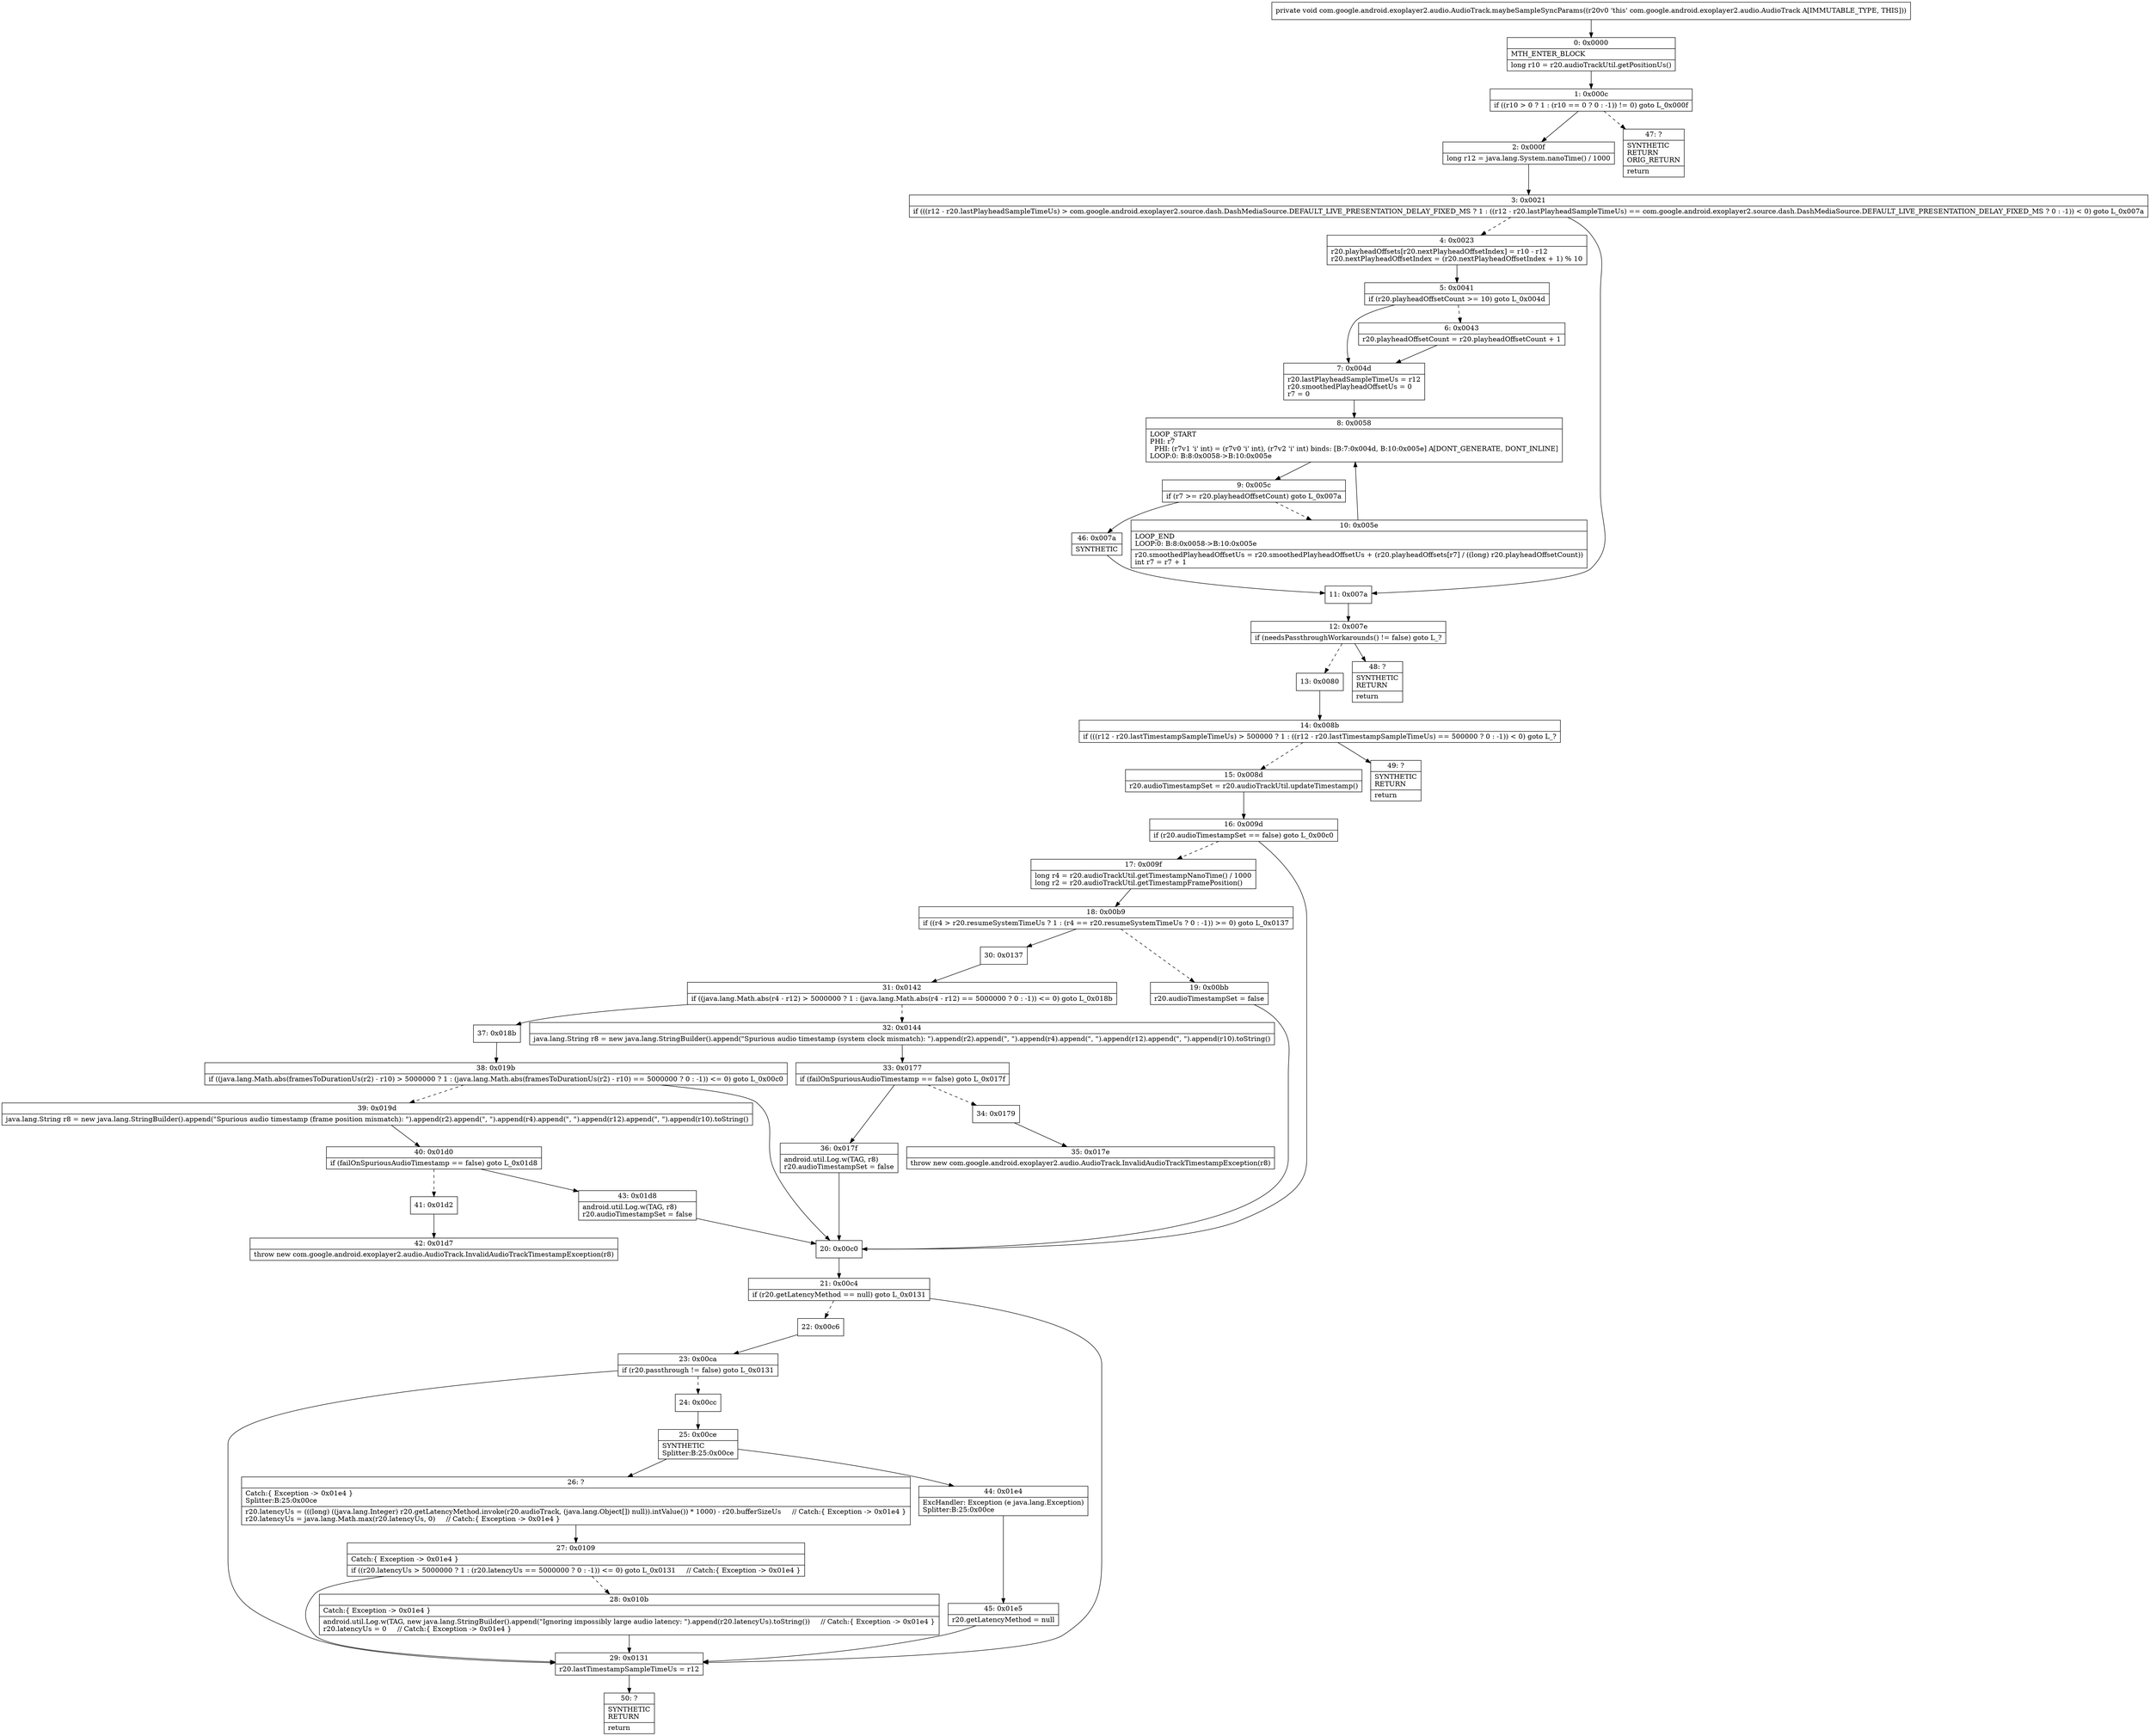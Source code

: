 digraph "CFG forcom.google.android.exoplayer2.audio.AudioTrack.maybeSampleSyncParams()V" {
Node_0 [shape=record,label="{0\:\ 0x0000|MTH_ENTER_BLOCK\l|long r10 = r20.audioTrackUtil.getPositionUs()\l}"];
Node_1 [shape=record,label="{1\:\ 0x000c|if ((r10 \> 0 ? 1 : (r10 == 0 ? 0 : \-1)) != 0) goto L_0x000f\l}"];
Node_2 [shape=record,label="{2\:\ 0x000f|long r12 = java.lang.System.nanoTime() \/ 1000\l}"];
Node_3 [shape=record,label="{3\:\ 0x0021|if (((r12 \- r20.lastPlayheadSampleTimeUs) \> com.google.android.exoplayer2.source.dash.DashMediaSource.DEFAULT_LIVE_PRESENTATION_DELAY_FIXED_MS ? 1 : ((r12 \- r20.lastPlayheadSampleTimeUs) == com.google.android.exoplayer2.source.dash.DashMediaSource.DEFAULT_LIVE_PRESENTATION_DELAY_FIXED_MS ? 0 : \-1)) \< 0) goto L_0x007a\l}"];
Node_4 [shape=record,label="{4\:\ 0x0023|r20.playheadOffsets[r20.nextPlayheadOffsetIndex] = r10 \- r12\lr20.nextPlayheadOffsetIndex = (r20.nextPlayheadOffsetIndex + 1) % 10\l}"];
Node_5 [shape=record,label="{5\:\ 0x0041|if (r20.playheadOffsetCount \>= 10) goto L_0x004d\l}"];
Node_6 [shape=record,label="{6\:\ 0x0043|r20.playheadOffsetCount = r20.playheadOffsetCount + 1\l}"];
Node_7 [shape=record,label="{7\:\ 0x004d|r20.lastPlayheadSampleTimeUs = r12\lr20.smoothedPlayheadOffsetUs = 0\lr7 = 0\l}"];
Node_8 [shape=record,label="{8\:\ 0x0058|LOOP_START\lPHI: r7 \l  PHI: (r7v1 'i' int) = (r7v0 'i' int), (r7v2 'i' int) binds: [B:7:0x004d, B:10:0x005e] A[DONT_GENERATE, DONT_INLINE]\lLOOP:0: B:8:0x0058\-\>B:10:0x005e\l}"];
Node_9 [shape=record,label="{9\:\ 0x005c|if (r7 \>= r20.playheadOffsetCount) goto L_0x007a\l}"];
Node_10 [shape=record,label="{10\:\ 0x005e|LOOP_END\lLOOP:0: B:8:0x0058\-\>B:10:0x005e\l|r20.smoothedPlayheadOffsetUs = r20.smoothedPlayheadOffsetUs + (r20.playheadOffsets[r7] \/ ((long) r20.playheadOffsetCount))\lint r7 = r7 + 1\l}"];
Node_11 [shape=record,label="{11\:\ 0x007a}"];
Node_12 [shape=record,label="{12\:\ 0x007e|if (needsPassthroughWorkarounds() != false) goto L_?\l}"];
Node_13 [shape=record,label="{13\:\ 0x0080}"];
Node_14 [shape=record,label="{14\:\ 0x008b|if (((r12 \- r20.lastTimestampSampleTimeUs) \> 500000 ? 1 : ((r12 \- r20.lastTimestampSampleTimeUs) == 500000 ? 0 : \-1)) \< 0) goto L_?\l}"];
Node_15 [shape=record,label="{15\:\ 0x008d|r20.audioTimestampSet = r20.audioTrackUtil.updateTimestamp()\l}"];
Node_16 [shape=record,label="{16\:\ 0x009d|if (r20.audioTimestampSet == false) goto L_0x00c0\l}"];
Node_17 [shape=record,label="{17\:\ 0x009f|long r4 = r20.audioTrackUtil.getTimestampNanoTime() \/ 1000\llong r2 = r20.audioTrackUtil.getTimestampFramePosition()\l}"];
Node_18 [shape=record,label="{18\:\ 0x00b9|if ((r4 \> r20.resumeSystemTimeUs ? 1 : (r4 == r20.resumeSystemTimeUs ? 0 : \-1)) \>= 0) goto L_0x0137\l}"];
Node_19 [shape=record,label="{19\:\ 0x00bb|r20.audioTimestampSet = false\l}"];
Node_20 [shape=record,label="{20\:\ 0x00c0}"];
Node_21 [shape=record,label="{21\:\ 0x00c4|if (r20.getLatencyMethod == null) goto L_0x0131\l}"];
Node_22 [shape=record,label="{22\:\ 0x00c6}"];
Node_23 [shape=record,label="{23\:\ 0x00ca|if (r20.passthrough != false) goto L_0x0131\l}"];
Node_24 [shape=record,label="{24\:\ 0x00cc}"];
Node_25 [shape=record,label="{25\:\ 0x00ce|SYNTHETIC\lSplitter:B:25:0x00ce\l}"];
Node_26 [shape=record,label="{26\:\ ?|Catch:\{ Exception \-\> 0x01e4 \}\lSplitter:B:25:0x00ce\l|r20.latencyUs = (((long) ((java.lang.Integer) r20.getLatencyMethod.invoke(r20.audioTrack, (java.lang.Object[]) null)).intValue()) * 1000) \- r20.bufferSizeUs     \/\/ Catch:\{ Exception \-\> 0x01e4 \}\lr20.latencyUs = java.lang.Math.max(r20.latencyUs, 0)     \/\/ Catch:\{ Exception \-\> 0x01e4 \}\l}"];
Node_27 [shape=record,label="{27\:\ 0x0109|Catch:\{ Exception \-\> 0x01e4 \}\l|if ((r20.latencyUs \> 5000000 ? 1 : (r20.latencyUs == 5000000 ? 0 : \-1)) \<= 0) goto L_0x0131     \/\/ Catch:\{ Exception \-\> 0x01e4 \}\l}"];
Node_28 [shape=record,label="{28\:\ 0x010b|Catch:\{ Exception \-\> 0x01e4 \}\l|android.util.Log.w(TAG, new java.lang.StringBuilder().append(\"Ignoring impossibly large audio latency: \").append(r20.latencyUs).toString())     \/\/ Catch:\{ Exception \-\> 0x01e4 \}\lr20.latencyUs = 0     \/\/ Catch:\{ Exception \-\> 0x01e4 \}\l}"];
Node_29 [shape=record,label="{29\:\ 0x0131|r20.lastTimestampSampleTimeUs = r12\l}"];
Node_30 [shape=record,label="{30\:\ 0x0137}"];
Node_31 [shape=record,label="{31\:\ 0x0142|if ((java.lang.Math.abs(r4 \- r12) \> 5000000 ? 1 : (java.lang.Math.abs(r4 \- r12) == 5000000 ? 0 : \-1)) \<= 0) goto L_0x018b\l}"];
Node_32 [shape=record,label="{32\:\ 0x0144|java.lang.String r8 = new java.lang.StringBuilder().append(\"Spurious audio timestamp (system clock mismatch): \").append(r2).append(\", \").append(r4).append(\", \").append(r12).append(\", \").append(r10).toString()\l}"];
Node_33 [shape=record,label="{33\:\ 0x0177|if (failOnSpuriousAudioTimestamp == false) goto L_0x017f\l}"];
Node_34 [shape=record,label="{34\:\ 0x0179}"];
Node_35 [shape=record,label="{35\:\ 0x017e|throw new com.google.android.exoplayer2.audio.AudioTrack.InvalidAudioTrackTimestampException(r8)\l}"];
Node_36 [shape=record,label="{36\:\ 0x017f|android.util.Log.w(TAG, r8)\lr20.audioTimestampSet = false\l}"];
Node_37 [shape=record,label="{37\:\ 0x018b}"];
Node_38 [shape=record,label="{38\:\ 0x019b|if ((java.lang.Math.abs(framesToDurationUs(r2) \- r10) \> 5000000 ? 1 : (java.lang.Math.abs(framesToDurationUs(r2) \- r10) == 5000000 ? 0 : \-1)) \<= 0) goto L_0x00c0\l}"];
Node_39 [shape=record,label="{39\:\ 0x019d|java.lang.String r8 = new java.lang.StringBuilder().append(\"Spurious audio timestamp (frame position mismatch): \").append(r2).append(\", \").append(r4).append(\", \").append(r12).append(\", \").append(r10).toString()\l}"];
Node_40 [shape=record,label="{40\:\ 0x01d0|if (failOnSpuriousAudioTimestamp == false) goto L_0x01d8\l}"];
Node_41 [shape=record,label="{41\:\ 0x01d2}"];
Node_42 [shape=record,label="{42\:\ 0x01d7|throw new com.google.android.exoplayer2.audio.AudioTrack.InvalidAudioTrackTimestampException(r8)\l}"];
Node_43 [shape=record,label="{43\:\ 0x01d8|android.util.Log.w(TAG, r8)\lr20.audioTimestampSet = false\l}"];
Node_44 [shape=record,label="{44\:\ 0x01e4|ExcHandler: Exception (e java.lang.Exception)\lSplitter:B:25:0x00ce\l}"];
Node_45 [shape=record,label="{45\:\ 0x01e5|r20.getLatencyMethod = null\l}"];
Node_46 [shape=record,label="{46\:\ 0x007a|SYNTHETIC\l}"];
Node_47 [shape=record,label="{47\:\ ?|SYNTHETIC\lRETURN\lORIG_RETURN\l|return\l}"];
Node_48 [shape=record,label="{48\:\ ?|SYNTHETIC\lRETURN\l|return\l}"];
Node_49 [shape=record,label="{49\:\ ?|SYNTHETIC\lRETURN\l|return\l}"];
Node_50 [shape=record,label="{50\:\ ?|SYNTHETIC\lRETURN\l|return\l}"];
MethodNode[shape=record,label="{private void com.google.android.exoplayer2.audio.AudioTrack.maybeSampleSyncParams((r20v0 'this' com.google.android.exoplayer2.audio.AudioTrack A[IMMUTABLE_TYPE, THIS])) }"];
MethodNode -> Node_0;
Node_0 -> Node_1;
Node_1 -> Node_2;
Node_1 -> Node_47[style=dashed];
Node_2 -> Node_3;
Node_3 -> Node_4[style=dashed];
Node_3 -> Node_11;
Node_4 -> Node_5;
Node_5 -> Node_6[style=dashed];
Node_5 -> Node_7;
Node_6 -> Node_7;
Node_7 -> Node_8;
Node_8 -> Node_9;
Node_9 -> Node_10[style=dashed];
Node_9 -> Node_46;
Node_10 -> Node_8;
Node_11 -> Node_12;
Node_12 -> Node_13[style=dashed];
Node_12 -> Node_48;
Node_13 -> Node_14;
Node_14 -> Node_15[style=dashed];
Node_14 -> Node_49;
Node_15 -> Node_16;
Node_16 -> Node_17[style=dashed];
Node_16 -> Node_20;
Node_17 -> Node_18;
Node_18 -> Node_19[style=dashed];
Node_18 -> Node_30;
Node_19 -> Node_20;
Node_20 -> Node_21;
Node_21 -> Node_22[style=dashed];
Node_21 -> Node_29;
Node_22 -> Node_23;
Node_23 -> Node_24[style=dashed];
Node_23 -> Node_29;
Node_24 -> Node_25;
Node_25 -> Node_26;
Node_25 -> Node_44;
Node_26 -> Node_27;
Node_27 -> Node_28[style=dashed];
Node_27 -> Node_29;
Node_28 -> Node_29;
Node_29 -> Node_50;
Node_30 -> Node_31;
Node_31 -> Node_32[style=dashed];
Node_31 -> Node_37;
Node_32 -> Node_33;
Node_33 -> Node_34[style=dashed];
Node_33 -> Node_36;
Node_34 -> Node_35;
Node_36 -> Node_20;
Node_37 -> Node_38;
Node_38 -> Node_20;
Node_38 -> Node_39[style=dashed];
Node_39 -> Node_40;
Node_40 -> Node_41[style=dashed];
Node_40 -> Node_43;
Node_41 -> Node_42;
Node_43 -> Node_20;
Node_44 -> Node_45;
Node_45 -> Node_29;
Node_46 -> Node_11;
}

